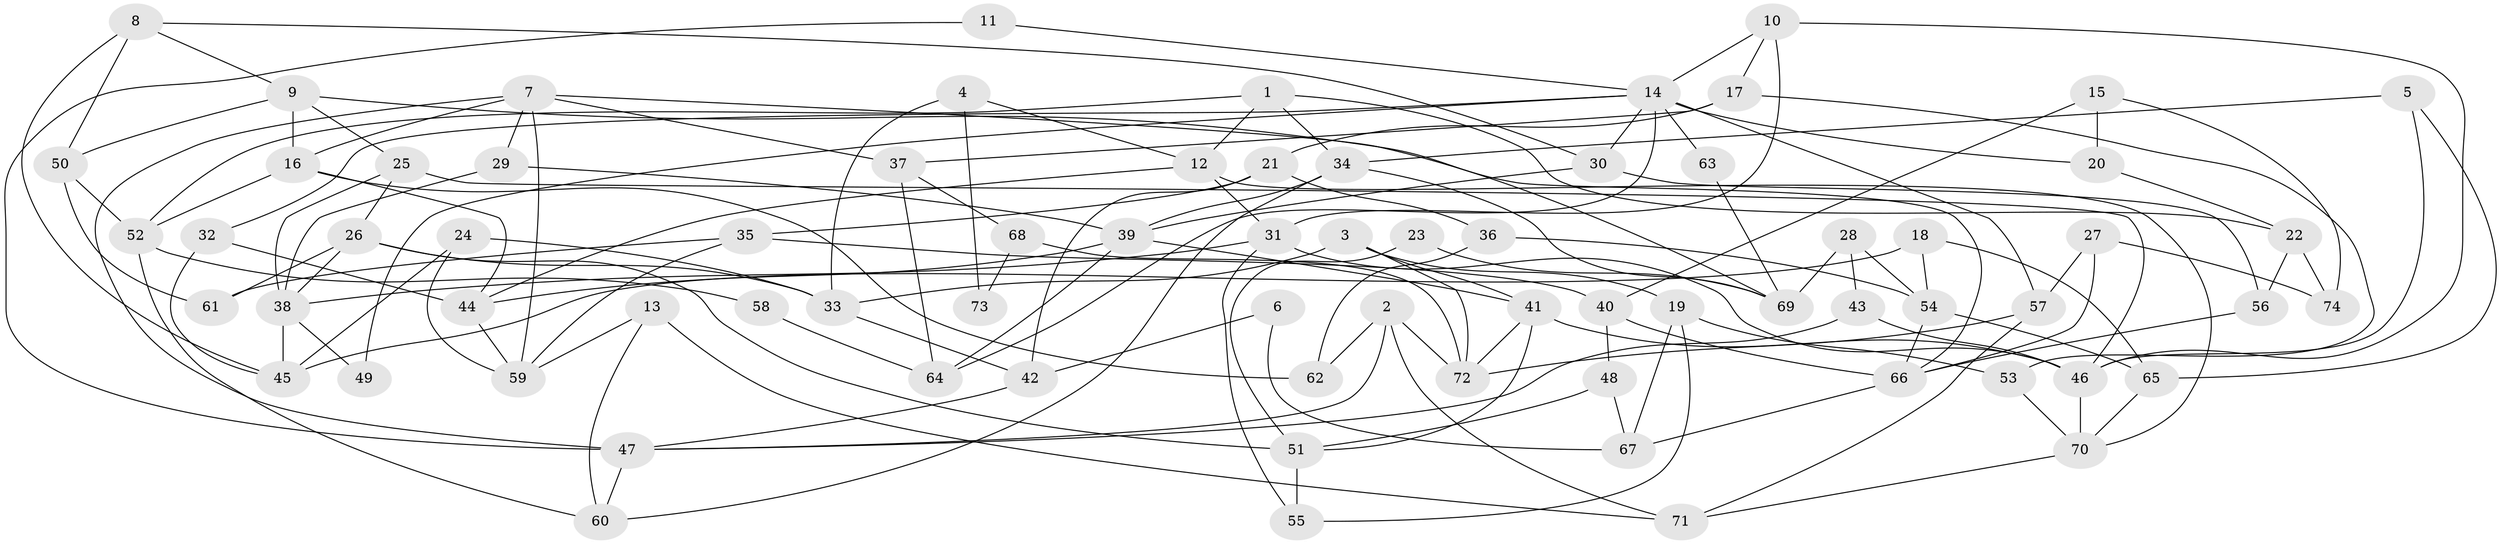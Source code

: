 // Generated by graph-tools (version 1.1) at 2025/50/03/09/25 03:50:08]
// undirected, 74 vertices, 148 edges
graph export_dot {
graph [start="1"]
  node [color=gray90,style=filled];
  1;
  2;
  3;
  4;
  5;
  6;
  7;
  8;
  9;
  10;
  11;
  12;
  13;
  14;
  15;
  16;
  17;
  18;
  19;
  20;
  21;
  22;
  23;
  24;
  25;
  26;
  27;
  28;
  29;
  30;
  31;
  32;
  33;
  34;
  35;
  36;
  37;
  38;
  39;
  40;
  41;
  42;
  43;
  44;
  45;
  46;
  47;
  48;
  49;
  50;
  51;
  52;
  53;
  54;
  55;
  56;
  57;
  58;
  59;
  60;
  61;
  62;
  63;
  64;
  65;
  66;
  67;
  68;
  69;
  70;
  71;
  72;
  73;
  74;
  1 -- 12;
  1 -- 52;
  1 -- 22;
  1 -- 34;
  2 -- 47;
  2 -- 71;
  2 -- 62;
  2 -- 72;
  3 -- 72;
  3 -- 41;
  3 -- 19;
  3 -- 33;
  4 -- 33;
  4 -- 12;
  4 -- 73;
  5 -- 46;
  5 -- 34;
  5 -- 65;
  6 -- 67;
  6 -- 42;
  7 -- 29;
  7 -- 59;
  7 -- 16;
  7 -- 37;
  7 -- 47;
  7 -- 69;
  8 -- 9;
  8 -- 30;
  8 -- 45;
  8 -- 50;
  9 -- 16;
  9 -- 66;
  9 -- 25;
  9 -- 50;
  10 -- 14;
  10 -- 31;
  10 -- 17;
  10 -- 46;
  11 -- 47;
  11 -- 14;
  12 -- 70;
  12 -- 44;
  12 -- 31;
  13 -- 71;
  13 -- 59;
  13 -- 60;
  14 -- 64;
  14 -- 32;
  14 -- 20;
  14 -- 30;
  14 -- 49;
  14 -- 57;
  14 -- 63;
  15 -- 40;
  15 -- 20;
  15 -- 74;
  16 -- 52;
  16 -- 44;
  16 -- 62;
  17 -- 21;
  17 -- 37;
  17 -- 53;
  18 -- 45;
  18 -- 65;
  18 -- 54;
  19 -- 55;
  19 -- 53;
  19 -- 67;
  20 -- 22;
  21 -- 42;
  21 -- 36;
  21 -- 35;
  22 -- 56;
  22 -- 74;
  23 -- 69;
  23 -- 51;
  24 -- 45;
  24 -- 33;
  24 -- 59;
  25 -- 38;
  25 -- 26;
  25 -- 46;
  26 -- 61;
  26 -- 33;
  26 -- 38;
  26 -- 51;
  27 -- 74;
  27 -- 66;
  27 -- 57;
  28 -- 54;
  28 -- 43;
  28 -- 69;
  29 -- 39;
  29 -- 38;
  30 -- 39;
  30 -- 56;
  31 -- 46;
  31 -- 38;
  31 -- 55;
  32 -- 45;
  32 -- 44;
  33 -- 42;
  34 -- 69;
  34 -- 39;
  34 -- 60;
  35 -- 59;
  35 -- 40;
  35 -- 61;
  36 -- 62;
  36 -- 54;
  37 -- 64;
  37 -- 68;
  38 -- 45;
  38 -- 49;
  39 -- 41;
  39 -- 44;
  39 -- 64;
  40 -- 66;
  40 -- 48;
  41 -- 46;
  41 -- 72;
  41 -- 51;
  42 -- 47;
  43 -- 46;
  43 -- 47;
  44 -- 59;
  46 -- 70;
  47 -- 60;
  48 -- 51;
  48 -- 67;
  50 -- 52;
  50 -- 61;
  51 -- 55;
  52 -- 60;
  52 -- 58;
  53 -- 70;
  54 -- 65;
  54 -- 66;
  56 -- 66;
  57 -- 71;
  57 -- 72;
  58 -- 64;
  63 -- 69;
  65 -- 70;
  66 -- 67;
  68 -- 72;
  68 -- 73;
  70 -- 71;
}
